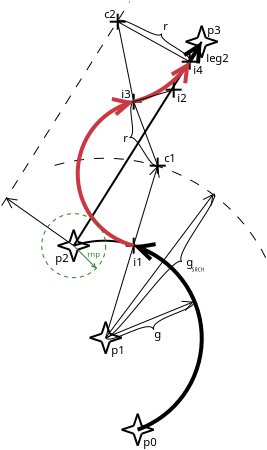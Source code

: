 <?xml version="1.0" encoding="UTF-8"?>
<dia:diagram xmlns:dia="http://www.lysator.liu.se/~alla/dia/">
  <dia:layer name="Background" visible="true" active="true">
    <dia:object type="Standard - Line" version="0" id="O0">
      <dia:attribute name="obj_pos">
        <dia:point val="15,17"/>
      </dia:attribute>
      <dia:attribute name="obj_bb">
        <dia:rectangle val="14.931,6.731;21.469,17.069"/>
      </dia:attribute>
      <dia:attribute name="conn_endpoints">
        <dia:point val="15,17"/>
        <dia:point val="21.4,6.8"/>
      </dia:attribute>
      <dia:attribute name="numcp">
        <dia:int val="1"/>
      </dia:attribute>
    </dia:object>
    <dia:object type="Standard - Text" version="1" id="O1">
      <dia:attribute name="obj_pos">
        <dia:point val="22.2,7.6"/>
      </dia:attribute>
      <dia:attribute name="obj_bb">
        <dia:rectangle val="21.586,7.269;22.814,7.931"/>
      </dia:attribute>
      <dia:attribute name="text">
        <dia:composite type="text">
          <dia:attribute name="string">
            <dia:string>#leg2#</dia:string>
          </dia:attribute>
          <dia:attribute name="font">
            <dia:font family="sans" style="0" name="Helvetica"/>
          </dia:attribute>
          <dia:attribute name="height">
            <dia:real val="0.708"/>
          </dia:attribute>
          <dia:attribute name="pos">
            <dia:point val="22.2,7.796"/>
          </dia:attribute>
          <dia:attribute name="color">
            <dia:color val="#000000"/>
          </dia:attribute>
          <dia:attribute name="alignment">
            <dia:enum val="1"/>
          </dia:attribute>
        </dia:composite>
      </dia:attribute>
      <dia:attribute name="valign">
        <dia:enum val="2"/>
      </dia:attribute>
    </dia:object>
    <dia:group>
      <dia:object type="Standard - Line" version="0" id="O2">
        <dia:attribute name="obj_pos">
          <dia:point val="18,16.6"/>
        </dia:attribute>
        <dia:attribute name="obj_bb">
          <dia:rectangle val="17.95,16.55;18.05,17.45"/>
        </dia:attribute>
        <dia:attribute name="conn_endpoints">
          <dia:point val="18,16.6"/>
          <dia:point val="18,17.4"/>
        </dia:attribute>
        <dia:attribute name="numcp">
          <dia:int val="1"/>
        </dia:attribute>
      </dia:object>
      <dia:object type="Standard - Line" version="0" id="O3">
        <dia:attribute name="obj_pos">
          <dia:point val="18.4,17"/>
        </dia:attribute>
        <dia:attribute name="obj_bb">
          <dia:rectangle val="17.55,16.95;18.45,17.05"/>
        </dia:attribute>
        <dia:attribute name="conn_endpoints">
          <dia:point val="18.4,17"/>
          <dia:point val="17.6,17"/>
        </dia:attribute>
        <dia:attribute name="numcp">
          <dia:int val="1"/>
        </dia:attribute>
      </dia:object>
    </dia:group>
    <dia:object type="Standard - Text" version="1" id="O4">
      <dia:attribute name="obj_pos">
        <dia:point val="19.8,12.6"/>
      </dia:attribute>
      <dia:attribute name="obj_bb">
        <dia:rectangle val="19.464,12.269;20.136,12.931"/>
      </dia:attribute>
      <dia:attribute name="text">
        <dia:composite type="text">
          <dia:attribute name="string">
            <dia:string>#c1#</dia:string>
          </dia:attribute>
          <dia:attribute name="font">
            <dia:font family="sans" style="0" name="Helvetica"/>
          </dia:attribute>
          <dia:attribute name="height">
            <dia:real val="0.708"/>
          </dia:attribute>
          <dia:attribute name="pos">
            <dia:point val="19.8,12.796"/>
          </dia:attribute>
          <dia:attribute name="color">
            <dia:color val="#000000"/>
          </dia:attribute>
          <dia:attribute name="alignment">
            <dia:enum val="1"/>
          </dia:attribute>
        </dia:composite>
      </dia:attribute>
      <dia:attribute name="valign">
        <dia:enum val="2"/>
      </dia:attribute>
    </dia:object>
    <dia:object type="Standard - Text" version="1" id="O5">
      <dia:attribute name="obj_pos">
        <dia:point val="14.4,17.6"/>
      </dia:attribute>
      <dia:attribute name="obj_bb">
        <dia:rectangle val="14.04,17.269;14.76,17.931"/>
      </dia:attribute>
      <dia:attribute name="text">
        <dia:composite type="text">
          <dia:attribute name="string">
            <dia:string>#p2#</dia:string>
          </dia:attribute>
          <dia:attribute name="font">
            <dia:font family="sans" style="0" name="Helvetica"/>
          </dia:attribute>
          <dia:attribute name="height">
            <dia:real val="0.708"/>
          </dia:attribute>
          <dia:attribute name="pos">
            <dia:point val="14.4,17.796"/>
          </dia:attribute>
          <dia:attribute name="color">
            <dia:color val="#000000"/>
          </dia:attribute>
          <dia:attribute name="alignment">
            <dia:enum val="1"/>
          </dia:attribute>
        </dia:composite>
      </dia:attribute>
      <dia:attribute name="valign">
        <dia:enum val="2"/>
      </dia:attribute>
    </dia:object>
    <dia:object type="Standard - Text" version="1" id="O6">
      <dia:attribute name="obj_pos">
        <dia:point val="22,6.2"/>
      </dia:attribute>
      <dia:attribute name="obj_bb">
        <dia:rectangle val="21.64,5.869;22.36,6.531"/>
      </dia:attribute>
      <dia:attribute name="text">
        <dia:composite type="text">
          <dia:attribute name="string">
            <dia:string>#p3#</dia:string>
          </dia:attribute>
          <dia:attribute name="font">
            <dia:font family="sans" style="0" name="Helvetica"/>
          </dia:attribute>
          <dia:attribute name="height">
            <dia:real val="0.708"/>
          </dia:attribute>
          <dia:attribute name="pos">
            <dia:point val="22,6.396"/>
          </dia:attribute>
          <dia:attribute name="color">
            <dia:color val="#000000"/>
          </dia:attribute>
          <dia:attribute name="alignment">
            <dia:enum val="1"/>
          </dia:attribute>
        </dia:composite>
      </dia:attribute>
      <dia:attribute name="valign">
        <dia:enum val="2"/>
      </dia:attribute>
    </dia:object>
    <dia:group>
      <dia:object type="Standard - Line" version="0" id="O7">
        <dia:attribute name="obj_pos">
          <dia:point val="15,16.2"/>
        </dia:attribute>
        <dia:attribute name="obj_bb">
          <dia:rectangle val="14.737,16.137;15.063,16.863"/>
        </dia:attribute>
        <dia:attribute name="conn_endpoints">
          <dia:point val="15,16.2"/>
          <dia:point val="14.8,16.8"/>
        </dia:attribute>
        <dia:attribute name="numcp">
          <dia:int val="1"/>
        </dia:attribute>
      </dia:object>
      <dia:object type="Standard - Line" version="0" id="O8">
        <dia:attribute name="obj_pos">
          <dia:point val="15.2,17.2"/>
        </dia:attribute>
        <dia:attribute name="obj_bb">
          <dia:rectangle val="14.937,17.137;15.263,17.863"/>
        </dia:attribute>
        <dia:attribute name="conn_endpoints">
          <dia:point val="15.2,17.2"/>
          <dia:point val="15,17.8"/>
        </dia:attribute>
        <dia:attribute name="numcp">
          <dia:int val="1"/>
        </dia:attribute>
      </dia:object>
      <dia:object type="Standard - Line" version="0" id="O9">
        <dia:attribute name="obj_pos">
          <dia:point val="15,16.2"/>
        </dia:attribute>
        <dia:attribute name="obj_bb">
          <dia:rectangle val="14.937,16.137;15.263,16.863"/>
        </dia:attribute>
        <dia:attribute name="conn_endpoints">
          <dia:point val="15,16.2"/>
          <dia:point val="15.2,16.8"/>
        </dia:attribute>
        <dia:attribute name="numcp">
          <dia:int val="1"/>
        </dia:attribute>
      </dia:object>
      <dia:object type="Standard - Line" version="0" id="O10">
        <dia:attribute name="obj_pos">
          <dia:point val="14.8,17.2"/>
        </dia:attribute>
        <dia:attribute name="obj_bb">
          <dia:rectangle val="14.737,17.137;15.063,17.863"/>
        </dia:attribute>
        <dia:attribute name="conn_endpoints">
          <dia:point val="14.8,17.2"/>
          <dia:point val="15,17.8"/>
        </dia:attribute>
        <dia:attribute name="numcp">
          <dia:int val="1"/>
        </dia:attribute>
      </dia:object>
      <dia:object type="Standard - Line" version="0" id="O11">
        <dia:attribute name="obj_pos">
          <dia:point val="15.2,16.8"/>
        </dia:attribute>
        <dia:attribute name="obj_bb">
          <dia:rectangle val="15.137,16.737;15.863,17.063"/>
        </dia:attribute>
        <dia:attribute name="conn_endpoints">
          <dia:point val="15.2,16.8"/>
          <dia:point val="15.8,17"/>
        </dia:attribute>
        <dia:attribute name="numcp">
          <dia:int val="1"/>
        </dia:attribute>
      </dia:object>
      <dia:object type="Standard - Line" version="0" id="O12">
        <dia:attribute name="obj_pos">
          <dia:point val="14.2,17"/>
        </dia:attribute>
        <dia:attribute name="obj_bb">
          <dia:rectangle val="14.137,16.937;14.863,17.263"/>
        </dia:attribute>
        <dia:attribute name="conn_endpoints">
          <dia:point val="14.2,17"/>
          <dia:point val="14.8,17.2"/>
        </dia:attribute>
        <dia:attribute name="numcp">
          <dia:int val="1"/>
        </dia:attribute>
      </dia:object>
      <dia:object type="Standard - Line" version="0" id="O13">
        <dia:attribute name="obj_pos">
          <dia:point val="15.2,17.2"/>
        </dia:attribute>
        <dia:attribute name="obj_bb">
          <dia:rectangle val="15.137,16.937;15.863,17.263"/>
        </dia:attribute>
        <dia:attribute name="conn_endpoints">
          <dia:point val="15.2,17.2"/>
          <dia:point val="15.8,17"/>
        </dia:attribute>
        <dia:attribute name="numcp">
          <dia:int val="1"/>
        </dia:attribute>
      </dia:object>
      <dia:object type="Standard - Line" version="0" id="O14">
        <dia:attribute name="obj_pos">
          <dia:point val="14.2,17"/>
        </dia:attribute>
        <dia:attribute name="obj_bb">
          <dia:rectangle val="14.137,16.737;14.863,17.063"/>
        </dia:attribute>
        <dia:attribute name="conn_endpoints">
          <dia:point val="14.2,17"/>
          <dia:point val="14.8,16.8"/>
        </dia:attribute>
        <dia:attribute name="numcp">
          <dia:int val="1"/>
        </dia:attribute>
      </dia:object>
    </dia:group>
    <dia:group>
      <dia:object type="Standard - Line" version="0" id="O15">
        <dia:attribute name="obj_pos">
          <dia:point val="21.4,6"/>
        </dia:attribute>
        <dia:attribute name="obj_bb">
          <dia:rectangle val="21.137,5.937;21.463,6.663"/>
        </dia:attribute>
        <dia:attribute name="conn_endpoints">
          <dia:point val="21.4,6"/>
          <dia:point val="21.2,6.6"/>
        </dia:attribute>
        <dia:attribute name="numcp">
          <dia:int val="1"/>
        </dia:attribute>
      </dia:object>
      <dia:object type="Standard - Line" version="0" id="O16">
        <dia:attribute name="obj_pos">
          <dia:point val="21.6,7"/>
        </dia:attribute>
        <dia:attribute name="obj_bb">
          <dia:rectangle val="21.337,6.937;21.663,7.663"/>
        </dia:attribute>
        <dia:attribute name="conn_endpoints">
          <dia:point val="21.6,7"/>
          <dia:point val="21.4,7.6"/>
        </dia:attribute>
        <dia:attribute name="numcp">
          <dia:int val="1"/>
        </dia:attribute>
      </dia:object>
      <dia:object type="Standard - Line" version="0" id="O17">
        <dia:attribute name="obj_pos">
          <dia:point val="21.4,6"/>
        </dia:attribute>
        <dia:attribute name="obj_bb">
          <dia:rectangle val="21.337,5.937;21.663,6.663"/>
        </dia:attribute>
        <dia:attribute name="conn_endpoints">
          <dia:point val="21.4,6"/>
          <dia:point val="21.6,6.6"/>
        </dia:attribute>
        <dia:attribute name="numcp">
          <dia:int val="1"/>
        </dia:attribute>
      </dia:object>
      <dia:object type="Standard - Line" version="0" id="O18">
        <dia:attribute name="obj_pos">
          <dia:point val="21.2,7"/>
        </dia:attribute>
        <dia:attribute name="obj_bb">
          <dia:rectangle val="21.137,6.937;21.463,7.663"/>
        </dia:attribute>
        <dia:attribute name="conn_endpoints">
          <dia:point val="21.2,7"/>
          <dia:point val="21.4,7.6"/>
        </dia:attribute>
        <dia:attribute name="numcp">
          <dia:int val="1"/>
        </dia:attribute>
      </dia:object>
      <dia:object type="Standard - Line" version="0" id="O19">
        <dia:attribute name="obj_pos">
          <dia:point val="21.6,6.6"/>
        </dia:attribute>
        <dia:attribute name="obj_bb">
          <dia:rectangle val="21.537,6.537;22.263,6.863"/>
        </dia:attribute>
        <dia:attribute name="conn_endpoints">
          <dia:point val="21.6,6.6"/>
          <dia:point val="22.2,6.8"/>
        </dia:attribute>
        <dia:attribute name="numcp">
          <dia:int val="1"/>
        </dia:attribute>
      </dia:object>
      <dia:object type="Standard - Line" version="0" id="O20">
        <dia:attribute name="obj_pos">
          <dia:point val="20.6,6.8"/>
        </dia:attribute>
        <dia:attribute name="obj_bb">
          <dia:rectangle val="20.537,6.737;21.263,7.063"/>
        </dia:attribute>
        <dia:attribute name="conn_endpoints">
          <dia:point val="20.6,6.8"/>
          <dia:point val="21.2,7"/>
        </dia:attribute>
        <dia:attribute name="numcp">
          <dia:int val="1"/>
        </dia:attribute>
      </dia:object>
      <dia:object type="Standard - Line" version="0" id="O21">
        <dia:attribute name="obj_pos">
          <dia:point val="21.6,7"/>
        </dia:attribute>
        <dia:attribute name="obj_bb">
          <dia:rectangle val="21.537,6.737;22.263,7.063"/>
        </dia:attribute>
        <dia:attribute name="conn_endpoints">
          <dia:point val="21.6,7"/>
          <dia:point val="22.2,6.8"/>
        </dia:attribute>
        <dia:attribute name="numcp">
          <dia:int val="1"/>
        </dia:attribute>
      </dia:object>
      <dia:object type="Standard - Line" version="0" id="O22">
        <dia:attribute name="obj_pos">
          <dia:point val="20.6,6.8"/>
        </dia:attribute>
        <dia:attribute name="obj_bb">
          <dia:rectangle val="20.537,6.537;21.263,6.863"/>
        </dia:attribute>
        <dia:attribute name="conn_endpoints">
          <dia:point val="20.6,6.8"/>
          <dia:point val="21.2,6.6"/>
        </dia:attribute>
        <dia:attribute name="numcp">
          <dia:int val="1"/>
        </dia:attribute>
      </dia:object>
    </dia:group>
    <dia:object type="Standard - Line" version="0" id="O23">
      <dia:attribute name="obj_pos">
        <dia:point val="21.4,6.8"/>
      </dia:attribute>
      <dia:attribute name="obj_bb">
        <dia:rectangle val="20.34,6.663;21.537,8.053"/>
      </dia:attribute>
      <dia:attribute name="conn_endpoints">
        <dia:point val="21.4,6.8"/>
        <dia:point val="20.8,7.8"/>
      </dia:attribute>
      <dia:attribute name="numcp">
        <dia:int val="1"/>
      </dia:attribute>
      <dia:attribute name="line_width">
        <dia:real val="0.2"/>
      </dia:attribute>
      <dia:attribute name="start_arrow">
        <dia:enum val="1"/>
      </dia:attribute>
      <dia:attribute name="start_arrow_length">
        <dia:real val="0.8"/>
      </dia:attribute>
      <dia:attribute name="start_arrow_width">
        <dia:real val="0.8"/>
      </dia:attribute>
      <dia:connections>
        <dia:connection handle="1" to="O39" connection="0"/>
      </dia:connections>
    </dia:object>
    <dia:object type="Standard - Line" version="0" id="O24">
      <dia:attribute name="obj_pos">
        <dia:point val="18,9.8"/>
      </dia:attribute>
      <dia:attribute name="obj_bb">
        <dia:rectangle val="17.968,9.768;19.232,13.032"/>
      </dia:attribute>
      <dia:attribute name="conn_endpoints">
        <dia:point val="18,9.8"/>
        <dia:point val="19.2,13"/>
      </dia:attribute>
      <dia:attribute name="numcp">
        <dia:int val="1"/>
      </dia:attribute>
      <dia:attribute name="line_width">
        <dia:real val="0.05"/>
      </dia:attribute>
      <dia:connections>
        <dia:connection handle="0" to="O37" connection="0"/>
        <dia:connection handle="1" to="O33" connection="0"/>
      </dia:connections>
    </dia:object>
    <dia:object type="Standard - Line" version="0" id="O25">
      <dia:attribute name="obj_pos">
        <dia:point val="18,9.8"/>
      </dia:attribute>
      <dia:attribute name="obj_bb">
        <dia:rectangle val="17.171,5.771;18.029,9.829"/>
      </dia:attribute>
      <dia:attribute name="conn_endpoints">
        <dia:point val="18,9.8"/>
        <dia:point val="17.2,5.8"/>
      </dia:attribute>
      <dia:attribute name="numcp">
        <dia:int val="1"/>
      </dia:attribute>
      <dia:attribute name="line_width">
        <dia:real val="0.05"/>
      </dia:attribute>
      <dia:connections>
        <dia:connection handle="0" to="O37" connection="0"/>
        <dia:connection handle="1" to="O27" connection="0"/>
      </dia:connections>
    </dia:object>
    <dia:object type="Standard - Line" version="0" id="O26">
      <dia:attribute name="obj_pos">
        <dia:point val="17.2,5.8"/>
      </dia:attribute>
      <dia:attribute name="obj_bb">
        <dia:rectangle val="17.166,5.766;20.834,7.834"/>
      </dia:attribute>
      <dia:attribute name="conn_endpoints">
        <dia:point val="17.2,5.8"/>
        <dia:point val="20.8,7.8"/>
      </dia:attribute>
      <dia:attribute name="numcp">
        <dia:int val="1"/>
      </dia:attribute>
      <dia:attribute name="line_width">
        <dia:real val="0.05"/>
      </dia:attribute>
      <dia:connections>
        <dia:connection handle="1" to="O40" connection="0"/>
      </dia:connections>
    </dia:object>
    <dia:group>
      <dia:object type="Standard - Line" version="0" id="O27">
        <dia:attribute name="obj_pos">
          <dia:point val="17.2,5.4"/>
        </dia:attribute>
        <dia:attribute name="obj_bb">
          <dia:rectangle val="17.15,5.35;17.25,6.25"/>
        </dia:attribute>
        <dia:attribute name="conn_endpoints">
          <dia:point val="17.2,5.4"/>
          <dia:point val="17.2,6.2"/>
        </dia:attribute>
        <dia:attribute name="numcp">
          <dia:int val="1"/>
        </dia:attribute>
      </dia:object>
      <dia:object type="Standard - Line" version="0" id="O28">
        <dia:attribute name="obj_pos">
          <dia:point val="17.6,5.8"/>
        </dia:attribute>
        <dia:attribute name="obj_bb">
          <dia:rectangle val="16.75,5.75;17.65,5.85"/>
        </dia:attribute>
        <dia:attribute name="conn_endpoints">
          <dia:point val="17.6,5.8"/>
          <dia:point val="16.8,5.8"/>
        </dia:attribute>
        <dia:attribute name="numcp">
          <dia:int val="1"/>
        </dia:attribute>
      </dia:object>
    </dia:group>
    <dia:object type="Standard - Text" version="1" id="O29">
      <dia:attribute name="obj_pos">
        <dia:point val="20.4,9.6"/>
      </dia:attribute>
      <dia:attribute name="obj_bb">
        <dia:rectangle val="20.141,9.269;20.659,9.931"/>
      </dia:attribute>
      <dia:attribute name="text">
        <dia:composite type="text">
          <dia:attribute name="string">
            <dia:string>#i2#</dia:string>
          </dia:attribute>
          <dia:attribute name="font">
            <dia:font family="sans" style="0" name="Helvetica"/>
          </dia:attribute>
          <dia:attribute name="height">
            <dia:real val="0.708"/>
          </dia:attribute>
          <dia:attribute name="pos">
            <dia:point val="20.4,9.796"/>
          </dia:attribute>
          <dia:attribute name="color">
            <dia:color val="#000000"/>
          </dia:attribute>
          <dia:attribute name="alignment">
            <dia:enum val="1"/>
          </dia:attribute>
        </dia:composite>
      </dia:attribute>
      <dia:attribute name="valign">
        <dia:enum val="2"/>
      </dia:attribute>
    </dia:object>
    <dia:object type="Standard - BezierLine" version="0" id="O30">
      <dia:attribute name="obj_pos">
        <dia:point val="18,9.8"/>
      </dia:attribute>
      <dia:attribute name="obj_bb">
        <dia:rectangle val="17.793,9.793;18.007,11.607"/>
      </dia:attribute>
      <dia:attribute name="bez_points">
        <dia:point val="18,9.8"/>
        <dia:point val="17.6,10"/>
        <dia:point val="18.2,11.4"/>
        <dia:point val="17.8,11.6"/>
      </dia:attribute>
      <dia:attribute name="corner_types">
        <dia:enum val="0"/>
        <dia:enum val="0"/>
      </dia:attribute>
      <dia:attribute name="line_width">
        <dia:real val="0.01"/>
      </dia:attribute>
      <dia:connections>
        <dia:connection handle="0" to="O38" connection="0"/>
      </dia:connections>
    </dia:object>
    <dia:object type="Standard - Text" version="1" id="O31">
      <dia:attribute name="obj_pos">
        <dia:point val="17.6,11.6"/>
      </dia:attribute>
      <dia:attribute name="obj_bb">
        <dia:rectangle val="17.484,11.269;17.716,11.931"/>
      </dia:attribute>
      <dia:attribute name="text">
        <dia:composite type="text">
          <dia:attribute name="string">
            <dia:string>#r#</dia:string>
          </dia:attribute>
          <dia:attribute name="font">
            <dia:font family="sans" style="0" name="Helvetica"/>
          </dia:attribute>
          <dia:attribute name="height">
            <dia:real val="0.708"/>
          </dia:attribute>
          <dia:attribute name="pos">
            <dia:point val="17.6,11.796"/>
          </dia:attribute>
          <dia:attribute name="color">
            <dia:color val="#000000"/>
          </dia:attribute>
          <dia:attribute name="alignment">
            <dia:enum val="1"/>
          </dia:attribute>
        </dia:composite>
      </dia:attribute>
      <dia:attribute name="valign">
        <dia:enum val="2"/>
      </dia:attribute>
    </dia:object>
    <dia:object type="Standard - BezierLine" version="0" id="O32">
      <dia:attribute name="obj_pos">
        <dia:point val="20.8,7.8"/>
      </dia:attribute>
      <dia:attribute name="obj_bb">
        <dia:rectangle val="19.38,6.393;20.82,7.807"/>
      </dia:attribute>
      <dia:attribute name="bez_points">
        <dia:point val="20.8,7.8"/>
        <dia:point val="21,7.4"/>
        <dia:point val="19.2,6.8"/>
        <dia:point val="19.4,6.4"/>
      </dia:attribute>
      <dia:attribute name="corner_types">
        <dia:enum val="0"/>
        <dia:enum val="0"/>
      </dia:attribute>
      <dia:attribute name="line_width">
        <dia:real val="0.01"/>
      </dia:attribute>
      <dia:connections>
        <dia:connection handle="0" to="O39" connection="0"/>
      </dia:connections>
    </dia:object>
    <dia:group>
      <dia:object type="Standard - Line" version="0" id="O33">
        <dia:attribute name="obj_pos">
          <dia:point val="19.2,12.6"/>
        </dia:attribute>
        <dia:attribute name="obj_bb">
          <dia:rectangle val="19.15,12.55;19.25,13.45"/>
        </dia:attribute>
        <dia:attribute name="conn_endpoints">
          <dia:point val="19.2,12.6"/>
          <dia:point val="19.2,13.4"/>
        </dia:attribute>
        <dia:attribute name="numcp">
          <dia:int val="1"/>
        </dia:attribute>
      </dia:object>
      <dia:object type="Standard - Line" version="0" id="O34">
        <dia:attribute name="obj_pos">
          <dia:point val="19.6,13"/>
        </dia:attribute>
        <dia:attribute name="obj_bb">
          <dia:rectangle val="18.75,12.95;19.65,13.05"/>
        </dia:attribute>
        <dia:attribute name="conn_endpoints">
          <dia:point val="19.6,13"/>
          <dia:point val="18.8,13"/>
        </dia:attribute>
        <dia:attribute name="numcp">
          <dia:int val="1"/>
        </dia:attribute>
      </dia:object>
    </dia:group>
    <dia:object type="Standard - BezierLine" version="0" id="O35">
      <dia:attribute name="obj_pos">
        <dia:point val="19.2,13"/>
      </dia:attribute>
      <dia:attribute name="obj_bb">
        <dia:rectangle val="17.793,11.579;19.207,13.021"/>
      </dia:attribute>
      <dia:attribute name="bez_points">
        <dia:point val="19.2,13"/>
        <dia:point val="18.8,13.2"/>
        <dia:point val="18.2,11.4"/>
        <dia:point val="17.8,11.6"/>
      </dia:attribute>
      <dia:attribute name="corner_types">
        <dia:enum val="0"/>
        <dia:enum val="0"/>
      </dia:attribute>
      <dia:attribute name="line_width">
        <dia:real val="0.01"/>
      </dia:attribute>
      <dia:connections>
        <dia:connection handle="0" to="O33" connection="0"/>
      </dia:connections>
    </dia:object>
    <dia:object type="Standard - Text" version="1" id="O36">
      <dia:attribute name="obj_pos">
        <dia:point val="18.2,17.8"/>
      </dia:attribute>
      <dia:attribute name="obj_bb">
        <dia:rectangle val="17.941,17.469;18.459,18.131"/>
      </dia:attribute>
      <dia:attribute name="text">
        <dia:composite type="text">
          <dia:attribute name="string">
            <dia:string>#i1#</dia:string>
          </dia:attribute>
          <dia:attribute name="font">
            <dia:font family="sans" style="0" name="Helvetica"/>
          </dia:attribute>
          <dia:attribute name="height">
            <dia:real val="0.708"/>
          </dia:attribute>
          <dia:attribute name="pos">
            <dia:point val="18.2,17.996"/>
          </dia:attribute>
          <dia:attribute name="color">
            <dia:color val="#000000"/>
          </dia:attribute>
          <dia:attribute name="alignment">
            <dia:enum val="1"/>
          </dia:attribute>
        </dia:composite>
      </dia:attribute>
      <dia:attribute name="valign">
        <dia:enum val="2"/>
      </dia:attribute>
    </dia:object>
    <dia:group>
      <dia:object type="Standard - Line" version="0" id="O37">
        <dia:attribute name="obj_pos">
          <dia:point val="18,9.4"/>
        </dia:attribute>
        <dia:attribute name="obj_bb">
          <dia:rectangle val="17.95,9.35;18.05,10.25"/>
        </dia:attribute>
        <dia:attribute name="conn_endpoints">
          <dia:point val="18,9.4"/>
          <dia:point val="18,10.2"/>
        </dia:attribute>
        <dia:attribute name="numcp">
          <dia:int val="1"/>
        </dia:attribute>
      </dia:object>
      <dia:object type="Standard - Line" version="0" id="O38">
        <dia:attribute name="obj_pos">
          <dia:point val="18.4,9.8"/>
        </dia:attribute>
        <dia:attribute name="obj_bb">
          <dia:rectangle val="17.55,9.75;18.45,9.85"/>
        </dia:attribute>
        <dia:attribute name="conn_endpoints">
          <dia:point val="18.4,9.8"/>
          <dia:point val="17.6,9.8"/>
        </dia:attribute>
        <dia:attribute name="numcp">
          <dia:int val="1"/>
        </dia:attribute>
      </dia:object>
    </dia:group>
    <dia:group>
      <dia:object type="Standard - Line" version="0" id="O39">
        <dia:attribute name="obj_pos">
          <dia:point val="20.8,7.4"/>
        </dia:attribute>
        <dia:attribute name="obj_bb">
          <dia:rectangle val="20.75,7.35;20.85,8.25"/>
        </dia:attribute>
        <dia:attribute name="conn_endpoints">
          <dia:point val="20.8,7.4"/>
          <dia:point val="20.8,8.2"/>
        </dia:attribute>
        <dia:attribute name="numcp">
          <dia:int val="1"/>
        </dia:attribute>
      </dia:object>
      <dia:object type="Standard - Line" version="0" id="O40">
        <dia:attribute name="obj_pos">
          <dia:point val="21.2,7.8"/>
        </dia:attribute>
        <dia:attribute name="obj_bb">
          <dia:rectangle val="20.35,7.75;21.25,7.85"/>
        </dia:attribute>
        <dia:attribute name="conn_endpoints">
          <dia:point val="21.2,7.8"/>
          <dia:point val="20.4,7.8"/>
        </dia:attribute>
        <dia:attribute name="numcp">
          <dia:int val="1"/>
        </dia:attribute>
      </dia:object>
    </dia:group>
    <dia:object type="Standard - Text" version="1" id="O41">
      <dia:attribute name="obj_pos">
        <dia:point val="21.2,8.2"/>
      </dia:attribute>
      <dia:attribute name="obj_bb">
        <dia:rectangle val="20.941,7.869;21.459,8.531"/>
      </dia:attribute>
      <dia:attribute name="text">
        <dia:composite type="text">
          <dia:attribute name="string">
            <dia:string>#i4#</dia:string>
          </dia:attribute>
          <dia:attribute name="font">
            <dia:font family="sans" style="0" name="Helvetica"/>
          </dia:attribute>
          <dia:attribute name="height">
            <dia:real val="0.708"/>
          </dia:attribute>
          <dia:attribute name="pos">
            <dia:point val="21.2,8.396"/>
          </dia:attribute>
          <dia:attribute name="color">
            <dia:color val="#000000"/>
          </dia:attribute>
          <dia:attribute name="alignment">
            <dia:enum val="1"/>
          </dia:attribute>
        </dia:composite>
      </dia:attribute>
      <dia:attribute name="valign">
        <dia:enum val="2"/>
      </dia:attribute>
    </dia:object>
    <dia:object type="Standard - Text" version="1" id="O42">
      <dia:attribute name="obj_pos">
        <dia:point val="17.6,9.4"/>
      </dia:attribute>
      <dia:attribute name="obj_bb">
        <dia:rectangle val="17.341,9.069;17.859,9.731"/>
      </dia:attribute>
      <dia:attribute name="text">
        <dia:composite type="text">
          <dia:attribute name="string">
            <dia:string>#i3#</dia:string>
          </dia:attribute>
          <dia:attribute name="font">
            <dia:font family="sans" style="0" name="Helvetica"/>
          </dia:attribute>
          <dia:attribute name="height">
            <dia:real val="0.708"/>
          </dia:attribute>
          <dia:attribute name="pos">
            <dia:point val="17.6,9.596"/>
          </dia:attribute>
          <dia:attribute name="color">
            <dia:color val="#000000"/>
          </dia:attribute>
          <dia:attribute name="alignment">
            <dia:enum val="1"/>
          </dia:attribute>
        </dia:composite>
      </dia:attribute>
      <dia:attribute name="valign">
        <dia:enum val="2"/>
      </dia:attribute>
    </dia:object>
    <dia:group>
      <dia:object type="Standard - Line" version="0" id="O43">
        <dia:attribute name="obj_pos">
          <dia:point val="20,8.8"/>
        </dia:attribute>
        <dia:attribute name="obj_bb">
          <dia:rectangle val="19.95,8.75;20.05,9.65"/>
        </dia:attribute>
        <dia:attribute name="conn_endpoints">
          <dia:point val="20,8.8"/>
          <dia:point val="20,9.6"/>
        </dia:attribute>
        <dia:attribute name="numcp">
          <dia:int val="1"/>
        </dia:attribute>
      </dia:object>
      <dia:object type="Standard - Line" version="0" id="O44">
        <dia:attribute name="obj_pos">
          <dia:point val="20.4,9.2"/>
        </dia:attribute>
        <dia:attribute name="obj_bb">
          <dia:rectangle val="19.55,9.15;20.45,9.25"/>
        </dia:attribute>
        <dia:attribute name="conn_endpoints">
          <dia:point val="20.4,9.2"/>
          <dia:point val="19.6,9.2"/>
        </dia:attribute>
        <dia:attribute name="numcp">
          <dia:int val="1"/>
        </dia:attribute>
      </dia:object>
    </dia:group>
    <dia:object type="Standard - Arc" version="0" id="O45">
      <dia:attribute name="obj_pos">
        <dia:point val="18,9.8"/>
      </dia:attribute>
      <dia:attribute name="obj_bb">
        <dia:rectangle val="17.86,7.66;20.939,9.94"/>
      </dia:attribute>
      <dia:attribute name="conn_endpoints">
        <dia:point val="18,9.8"/>
        <dia:point val="20.8,7.8"/>
      </dia:attribute>
      <dia:attribute name="arc_color">
        <dia:color val="#cb3841"/>
      </dia:attribute>
      <dia:attribute name="curve_distance">
        <dia:real val="0.325"/>
      </dia:attribute>
      <dia:attribute name="line_width">
        <dia:real val="0.2"/>
      </dia:attribute>
      <dia:attribute name="end_arrow">
        <dia:enum val="1"/>
      </dia:attribute>
      <dia:attribute name="end_arrow_length">
        <dia:real val="0.8"/>
      </dia:attribute>
      <dia:attribute name="end_arrow_width">
        <dia:real val="0.8"/>
      </dia:attribute>
    </dia:object>
    <dia:object type="Standard - BezierLine" version="0" id="O46">
      <dia:attribute name="obj_pos">
        <dia:point val="17.2,5.8"/>
      </dia:attribute>
      <dia:attribute name="obj_bb">
        <dia:rectangle val="17.193,5.722;19.407,6.478"/>
      </dia:attribute>
      <dia:attribute name="bez_points">
        <dia:point val="17.2,5.8"/>
        <dia:point val="17.4,5.4"/>
        <dia:point val="19.2,6.8"/>
        <dia:point val="19.4,6.4"/>
      </dia:attribute>
      <dia:attribute name="corner_types">
        <dia:enum val="0"/>
        <dia:enum val="0"/>
      </dia:attribute>
      <dia:attribute name="line_width">
        <dia:real val="0.01"/>
      </dia:attribute>
    </dia:object>
    <dia:object type="Standard - Text" version="1" id="O47">
      <dia:attribute name="obj_pos">
        <dia:point val="16.8,5.4"/>
      </dia:attribute>
      <dia:attribute name="obj_bb">
        <dia:rectangle val="16.464,5.069;17.136,5.731"/>
      </dia:attribute>
      <dia:attribute name="text">
        <dia:composite type="text">
          <dia:attribute name="string">
            <dia:string>#c2#</dia:string>
          </dia:attribute>
          <dia:attribute name="font">
            <dia:font family="sans" style="0" name="Helvetica"/>
          </dia:attribute>
          <dia:attribute name="height">
            <dia:real val="0.708"/>
          </dia:attribute>
          <dia:attribute name="pos">
            <dia:point val="16.8,5.596"/>
          </dia:attribute>
          <dia:attribute name="color">
            <dia:color val="#000000"/>
          </dia:attribute>
          <dia:attribute name="alignment">
            <dia:enum val="1"/>
          </dia:attribute>
        </dia:composite>
      </dia:attribute>
      <dia:attribute name="valign">
        <dia:enum val="2"/>
      </dia:attribute>
    </dia:object>
    <dia:object type="Standard - Text" version="1" id="O48">
      <dia:attribute name="obj_pos">
        <dia:point val="19.6,6"/>
      </dia:attribute>
      <dia:attribute name="obj_bb">
        <dia:rectangle val="19.484,5.669;19.716,6.331"/>
      </dia:attribute>
      <dia:attribute name="text">
        <dia:composite type="text">
          <dia:attribute name="string">
            <dia:string>#r#</dia:string>
          </dia:attribute>
          <dia:attribute name="font">
            <dia:font family="sans" style="0" name="Helvetica"/>
          </dia:attribute>
          <dia:attribute name="height">
            <dia:real val="0.708"/>
          </dia:attribute>
          <dia:attribute name="pos">
            <dia:point val="19.6,6.196"/>
          </dia:attribute>
          <dia:attribute name="color">
            <dia:color val="#000000"/>
          </dia:attribute>
          <dia:attribute name="alignment">
            <dia:enum val="1"/>
          </dia:attribute>
        </dia:composite>
      </dia:attribute>
      <dia:attribute name="valign">
        <dia:enum val="2"/>
      </dia:attribute>
    </dia:object>
    <dia:object type="Standard - Line" version="0" id="O49">
      <dia:attribute name="obj_pos">
        <dia:point val="16.6,21.6"/>
      </dia:attribute>
      <dia:attribute name="obj_bb">
        <dia:rectangle val="16.569,12.947;19.326,21.631"/>
      </dia:attribute>
      <dia:attribute name="conn_endpoints">
        <dia:point val="16.6,21.6"/>
        <dia:point val="19.2,13"/>
      </dia:attribute>
      <dia:attribute name="numcp">
        <dia:int val="1"/>
      </dia:attribute>
      <dia:attribute name="line_width">
        <dia:real val="0.05"/>
      </dia:attribute>
      <dia:attribute name="end_arrow">
        <dia:enum val="1"/>
      </dia:attribute>
      <dia:attribute name="end_arrow_length">
        <dia:real val="0.5"/>
      </dia:attribute>
      <dia:attribute name="end_arrow_width">
        <dia:real val="0.5"/>
      </dia:attribute>
    </dia:object>
    <dia:group>
      <dia:object type="Standard - Text" version="1" id="O50">
        <dia:attribute name="obj_pos">
          <dia:point val="17.2,22.2"/>
        </dia:attribute>
        <dia:attribute name="obj_bb">
          <dia:rectangle val="16.84,21.869;17.56,22.531"/>
        </dia:attribute>
        <dia:attribute name="text">
          <dia:composite type="text">
            <dia:attribute name="string">
              <dia:string>#p1#</dia:string>
            </dia:attribute>
            <dia:attribute name="font">
              <dia:font family="sans" style="0" name="Helvetica"/>
            </dia:attribute>
            <dia:attribute name="height">
              <dia:real val="0.708"/>
            </dia:attribute>
            <dia:attribute name="pos">
              <dia:point val="17.2,22.396"/>
            </dia:attribute>
            <dia:attribute name="color">
              <dia:color val="#000000"/>
            </dia:attribute>
            <dia:attribute name="alignment">
              <dia:enum val="1"/>
            </dia:attribute>
          </dia:composite>
        </dia:attribute>
        <dia:attribute name="valign">
          <dia:enum val="2"/>
        </dia:attribute>
      </dia:object>
      <dia:group>
        <dia:object type="Standard - Line" version="0" id="O51">
          <dia:attribute name="obj_pos">
            <dia:point val="16.6,20.8"/>
          </dia:attribute>
          <dia:attribute name="obj_bb">
            <dia:rectangle val="16.337,20.737;16.663,21.463"/>
          </dia:attribute>
          <dia:attribute name="conn_endpoints">
            <dia:point val="16.6,20.8"/>
            <dia:point val="16.4,21.4"/>
          </dia:attribute>
          <dia:attribute name="numcp">
            <dia:int val="1"/>
          </dia:attribute>
        </dia:object>
        <dia:object type="Standard - Line" version="0" id="O52">
          <dia:attribute name="obj_pos">
            <dia:point val="16.8,21.8"/>
          </dia:attribute>
          <dia:attribute name="obj_bb">
            <dia:rectangle val="16.537,21.737;16.863,22.463"/>
          </dia:attribute>
          <dia:attribute name="conn_endpoints">
            <dia:point val="16.8,21.8"/>
            <dia:point val="16.6,22.4"/>
          </dia:attribute>
          <dia:attribute name="numcp">
            <dia:int val="1"/>
          </dia:attribute>
        </dia:object>
        <dia:object type="Standard - Line" version="0" id="O53">
          <dia:attribute name="obj_pos">
            <dia:point val="16.6,20.8"/>
          </dia:attribute>
          <dia:attribute name="obj_bb">
            <dia:rectangle val="16.537,20.737;16.863,21.463"/>
          </dia:attribute>
          <dia:attribute name="conn_endpoints">
            <dia:point val="16.6,20.8"/>
            <dia:point val="16.8,21.4"/>
          </dia:attribute>
          <dia:attribute name="numcp">
            <dia:int val="1"/>
          </dia:attribute>
        </dia:object>
        <dia:object type="Standard - Line" version="0" id="O54">
          <dia:attribute name="obj_pos">
            <dia:point val="16.4,21.8"/>
          </dia:attribute>
          <dia:attribute name="obj_bb">
            <dia:rectangle val="16.337,21.737;16.663,22.463"/>
          </dia:attribute>
          <dia:attribute name="conn_endpoints">
            <dia:point val="16.4,21.8"/>
            <dia:point val="16.6,22.4"/>
          </dia:attribute>
          <dia:attribute name="numcp">
            <dia:int val="1"/>
          </dia:attribute>
        </dia:object>
        <dia:object type="Standard - Line" version="0" id="O55">
          <dia:attribute name="obj_pos">
            <dia:point val="16.8,21.4"/>
          </dia:attribute>
          <dia:attribute name="obj_bb">
            <dia:rectangle val="16.737,21.337;17.463,21.663"/>
          </dia:attribute>
          <dia:attribute name="conn_endpoints">
            <dia:point val="16.8,21.4"/>
            <dia:point val="17.4,21.6"/>
          </dia:attribute>
          <dia:attribute name="numcp">
            <dia:int val="1"/>
          </dia:attribute>
        </dia:object>
        <dia:object type="Standard - Line" version="0" id="O56">
          <dia:attribute name="obj_pos">
            <dia:point val="15.8,21.6"/>
          </dia:attribute>
          <dia:attribute name="obj_bb">
            <dia:rectangle val="15.737,21.537;16.463,21.863"/>
          </dia:attribute>
          <dia:attribute name="conn_endpoints">
            <dia:point val="15.8,21.6"/>
            <dia:point val="16.4,21.8"/>
          </dia:attribute>
          <dia:attribute name="numcp">
            <dia:int val="1"/>
          </dia:attribute>
        </dia:object>
        <dia:object type="Standard - Line" version="0" id="O57">
          <dia:attribute name="obj_pos">
            <dia:point val="16.8,21.8"/>
          </dia:attribute>
          <dia:attribute name="obj_bb">
            <dia:rectangle val="16.737,21.537;17.463,21.863"/>
          </dia:attribute>
          <dia:attribute name="conn_endpoints">
            <dia:point val="16.8,21.8"/>
            <dia:point val="17.4,21.6"/>
          </dia:attribute>
          <dia:attribute name="numcp">
            <dia:int val="1"/>
          </dia:attribute>
        </dia:object>
        <dia:object type="Standard - Line" version="0" id="O58">
          <dia:attribute name="obj_pos">
            <dia:point val="15.8,21.6"/>
          </dia:attribute>
          <dia:attribute name="obj_bb">
            <dia:rectangle val="15.737,21.337;16.463,21.663"/>
          </dia:attribute>
          <dia:attribute name="conn_endpoints">
            <dia:point val="15.8,21.6"/>
            <dia:point val="16.4,21.4"/>
          </dia:attribute>
          <dia:attribute name="numcp">
            <dia:int val="1"/>
          </dia:attribute>
        </dia:object>
      </dia:group>
    </dia:group>
    <dia:group>
      <dia:object type="Standard - Text" version="1" id="O59">
        <dia:attribute name="obj_pos">
          <dia:point val="18.8,26.8"/>
        </dia:attribute>
        <dia:attribute name="obj_bb">
          <dia:rectangle val="18.44,26.469;19.16,27.131"/>
        </dia:attribute>
        <dia:attribute name="text">
          <dia:composite type="text">
            <dia:attribute name="string">
              <dia:string>#p0#</dia:string>
            </dia:attribute>
            <dia:attribute name="font">
              <dia:font family="sans" style="0" name="Helvetica"/>
            </dia:attribute>
            <dia:attribute name="height">
              <dia:real val="0.708"/>
            </dia:attribute>
            <dia:attribute name="pos">
              <dia:point val="18.8,26.996"/>
            </dia:attribute>
            <dia:attribute name="color">
              <dia:color val="#000000"/>
            </dia:attribute>
            <dia:attribute name="alignment">
              <dia:enum val="1"/>
            </dia:attribute>
          </dia:composite>
        </dia:attribute>
        <dia:attribute name="valign">
          <dia:enum val="2"/>
        </dia:attribute>
      </dia:object>
      <dia:group>
        <dia:object type="Standard - Line" version="0" id="O60">
          <dia:attribute name="obj_pos">
            <dia:point val="18.2,25.4"/>
          </dia:attribute>
          <dia:attribute name="obj_bb">
            <dia:rectangle val="17.937,25.337;18.263,26.063"/>
          </dia:attribute>
          <dia:attribute name="conn_endpoints">
            <dia:point val="18.2,25.4"/>
            <dia:point val="18,26"/>
          </dia:attribute>
          <dia:attribute name="numcp">
            <dia:int val="1"/>
          </dia:attribute>
        </dia:object>
        <dia:object type="Standard - Line" version="0" id="O61">
          <dia:attribute name="obj_pos">
            <dia:point val="18.4,26.4"/>
          </dia:attribute>
          <dia:attribute name="obj_bb">
            <dia:rectangle val="18.137,26.337;18.463,27.063"/>
          </dia:attribute>
          <dia:attribute name="conn_endpoints">
            <dia:point val="18.4,26.4"/>
            <dia:point val="18.2,27"/>
          </dia:attribute>
          <dia:attribute name="numcp">
            <dia:int val="1"/>
          </dia:attribute>
        </dia:object>
        <dia:object type="Standard - Line" version="0" id="O62">
          <dia:attribute name="obj_pos">
            <dia:point val="18.2,25.4"/>
          </dia:attribute>
          <dia:attribute name="obj_bb">
            <dia:rectangle val="18.137,25.337;18.463,26.063"/>
          </dia:attribute>
          <dia:attribute name="conn_endpoints">
            <dia:point val="18.2,25.4"/>
            <dia:point val="18.4,26"/>
          </dia:attribute>
          <dia:attribute name="numcp">
            <dia:int val="1"/>
          </dia:attribute>
        </dia:object>
        <dia:object type="Standard - Line" version="0" id="O63">
          <dia:attribute name="obj_pos">
            <dia:point val="18,26.4"/>
          </dia:attribute>
          <dia:attribute name="obj_bb">
            <dia:rectangle val="17.937,26.337;18.263,27.063"/>
          </dia:attribute>
          <dia:attribute name="conn_endpoints">
            <dia:point val="18,26.4"/>
            <dia:point val="18.2,27"/>
          </dia:attribute>
          <dia:attribute name="numcp">
            <dia:int val="1"/>
          </dia:attribute>
        </dia:object>
        <dia:object type="Standard - Line" version="0" id="O64">
          <dia:attribute name="obj_pos">
            <dia:point val="18.4,26"/>
          </dia:attribute>
          <dia:attribute name="obj_bb">
            <dia:rectangle val="18.337,25.937;19.063,26.263"/>
          </dia:attribute>
          <dia:attribute name="conn_endpoints">
            <dia:point val="18.4,26"/>
            <dia:point val="19,26.2"/>
          </dia:attribute>
          <dia:attribute name="numcp">
            <dia:int val="1"/>
          </dia:attribute>
        </dia:object>
        <dia:object type="Standard - Line" version="0" id="O65">
          <dia:attribute name="obj_pos">
            <dia:point val="17.4,26.2"/>
          </dia:attribute>
          <dia:attribute name="obj_bb">
            <dia:rectangle val="17.337,26.137;18.063,26.463"/>
          </dia:attribute>
          <dia:attribute name="conn_endpoints">
            <dia:point val="17.4,26.2"/>
            <dia:point val="18,26.4"/>
          </dia:attribute>
          <dia:attribute name="numcp">
            <dia:int val="1"/>
          </dia:attribute>
        </dia:object>
        <dia:object type="Standard - Line" version="0" id="O66">
          <dia:attribute name="obj_pos">
            <dia:point val="18.4,26.4"/>
          </dia:attribute>
          <dia:attribute name="obj_bb">
            <dia:rectangle val="18.337,26.137;19.063,26.463"/>
          </dia:attribute>
          <dia:attribute name="conn_endpoints">
            <dia:point val="18.4,26.4"/>
            <dia:point val="19,26.2"/>
          </dia:attribute>
          <dia:attribute name="numcp">
            <dia:int val="1"/>
          </dia:attribute>
        </dia:object>
        <dia:object type="Standard - Line" version="0" id="O67">
          <dia:attribute name="obj_pos">
            <dia:point val="17.4,26.2"/>
          </dia:attribute>
          <dia:attribute name="obj_bb">
            <dia:rectangle val="17.337,25.937;18.063,26.263"/>
          </dia:attribute>
          <dia:attribute name="conn_endpoints">
            <dia:point val="17.4,26.2"/>
            <dia:point val="18,26"/>
          </dia:attribute>
          <dia:attribute name="numcp">
            <dia:int val="1"/>
          </dia:attribute>
        </dia:object>
      </dia:group>
    </dia:group>
    <dia:object type="Standard - Arc" version="0" id="O68">
      <dia:attribute name="obj_pos">
        <dia:point val="18.2,26.2"/>
      </dia:attribute>
      <dia:attribute name="obj_bb">
        <dia:rectangle val="14.936,16.702;21.454,26.264"/>
      </dia:attribute>
      <dia:attribute name="conn_endpoints">
        <dia:point val="18.2,26.2"/>
        <dia:point val="15,17"/>
      </dia:attribute>
      <dia:attribute name="curve_distance">
        <dia:real val="4.8"/>
      </dia:attribute>
    </dia:object>
    <dia:object type="Standard - Arc" version="0" id="O69">
      <dia:attribute name="obj_pos">
        <dia:point val="18.2,26.2"/>
      </dia:attribute>
      <dia:attribute name="obj_bb">
        <dia:rectangle val="17.898,16.799;21.504,26.302"/>
      </dia:attribute>
      <dia:attribute name="conn_endpoints">
        <dia:point val="18.2,26.2"/>
        <dia:point val="18,17"/>
      </dia:attribute>
      <dia:attribute name="curve_distance">
        <dia:real val="3.304"/>
      </dia:attribute>
      <dia:attribute name="line_width">
        <dia:real val="0.2"/>
      </dia:attribute>
      <dia:attribute name="end_arrow">
        <dia:enum val="1"/>
      </dia:attribute>
      <dia:attribute name="end_arrow_length">
        <dia:real val="0.8"/>
      </dia:attribute>
      <dia:attribute name="end_arrow_width">
        <dia:real val="0.8"/>
      </dia:attribute>
    </dia:object>
    <dia:object type="Standard - Line" version="0" id="O70">
      <dia:attribute name="obj_pos">
        <dia:point val="16.6,21.6"/>
      </dia:attribute>
      <dia:attribute name="obj_bb">
        <dia:rectangle val="16.567,19.725;21.052,21.633"/>
      </dia:attribute>
      <dia:attribute name="conn_endpoints">
        <dia:point val="16.6,21.6"/>
        <dia:point val="21,19.8"/>
      </dia:attribute>
      <dia:attribute name="numcp">
        <dia:int val="1"/>
      </dia:attribute>
      <dia:attribute name="line_width">
        <dia:real val="0.05"/>
      </dia:attribute>
      <dia:attribute name="end_arrow">
        <dia:enum val="1"/>
      </dia:attribute>
      <dia:attribute name="end_arrow_length">
        <dia:real val="0.5"/>
      </dia:attribute>
      <dia:attribute name="end_arrow_width">
        <dia:real val="0.5"/>
      </dia:attribute>
    </dia:object>
    <dia:object type="Standard - BezierLine" version="0" id="O71">
      <dia:attribute name="obj_pos">
        <dia:point val="16.6,21.6"/>
      </dia:attribute>
      <dia:attribute name="obj_bb">
        <dia:rectangle val="16.593,21.043;19.006,21.678"/>
      </dia:attribute>
      <dia:attribute name="bez_points">
        <dia:point val="16.6,21.6"/>
        <dia:point val="16.8,22"/>
        <dia:point val="18.8,20.6"/>
        <dia:point val="19,21.2"/>
      </dia:attribute>
      <dia:attribute name="corner_types">
        <dia:enum val="0"/>
        <dia:enum val="0"/>
      </dia:attribute>
      <dia:attribute name="line_width">
        <dia:real val="0.01"/>
      </dia:attribute>
    </dia:object>
    <dia:object type="Standard - BezierLine" version="0" id="O72">
      <dia:attribute name="obj_pos">
        <dia:point val="21,19.8"/>
      </dia:attribute>
      <dia:attribute name="obj_bb">
        <dia:rectangle val="18.983,19.793;21.017,21.206"/>
      </dia:attribute>
      <dia:attribute name="bez_points">
        <dia:point val="21,19.8"/>
        <dia:point val="21.2,20.2"/>
        <dia:point val="18.8,20.6"/>
        <dia:point val="19,21.2"/>
      </dia:attribute>
      <dia:attribute name="corner_types">
        <dia:enum val="0"/>
        <dia:enum val="0"/>
      </dia:attribute>
      <dia:attribute name="line_width">
        <dia:real val="0.01"/>
      </dia:attribute>
    </dia:object>
    <dia:object type="Standard - Text" version="1" id="O73">
      <dia:attribute name="obj_pos">
        <dia:point val="19.2,21.4"/>
      </dia:attribute>
      <dia:attribute name="obj_bb">
        <dia:rectangle val="19.02,21.069;19.38,21.731"/>
      </dia:attribute>
      <dia:attribute name="text">
        <dia:composite type="text">
          <dia:attribute name="string">
            <dia:string>#g#</dia:string>
          </dia:attribute>
          <dia:attribute name="font">
            <dia:font family="sans" style="0" name="Helvetica"/>
          </dia:attribute>
          <dia:attribute name="height">
            <dia:real val="0.708"/>
          </dia:attribute>
          <dia:attribute name="pos">
            <dia:point val="19.2,21.596"/>
          </dia:attribute>
          <dia:attribute name="color">
            <dia:color val="#000000"/>
          </dia:attribute>
          <dia:attribute name="alignment">
            <dia:enum val="1"/>
          </dia:attribute>
        </dia:composite>
      </dia:attribute>
      <dia:attribute name="valign">
        <dia:enum val="2"/>
      </dia:attribute>
    </dia:object>
    <dia:object type="Standard - Arc" version="0" id="O74">
      <dia:attribute name="obj_pos">
        <dia:point val="24.6,17.6"/>
      </dia:attribute>
      <dia:attribute name="obj_bb">
        <dia:rectangle val="13.967,12.604;24.633,17.633"/>
      </dia:attribute>
      <dia:attribute name="conn_endpoints">
        <dia:point val="24.6,17.6"/>
        <dia:point val="14,13"/>
      </dia:attribute>
      <dia:attribute name="curve_distance">
        <dia:real val="2.101"/>
      </dia:attribute>
      <dia:attribute name="line_width">
        <dia:real val="0.05"/>
      </dia:attribute>
      <dia:attribute name="line_style">
        <dia:enum val="1"/>
      </dia:attribute>
      <dia:attribute name="dashlength">
        <dia:real val="0.5"/>
      </dia:attribute>
    </dia:object>
    <dia:object type="Standard - Line" version="0" id="O75">
      <dia:attribute name="obj_pos">
        <dia:point val="16.6,21.6"/>
      </dia:attribute>
      <dia:attribute name="obj_bb">
        <dia:rectangle val="16.565,14.355;22.035,21.635"/>
      </dia:attribute>
      <dia:attribute name="conn_endpoints">
        <dia:point val="16.6,21.6"/>
        <dia:point val="22,14.4"/>
      </dia:attribute>
      <dia:attribute name="numcp">
        <dia:int val="1"/>
      </dia:attribute>
      <dia:attribute name="line_width">
        <dia:real val="0.05"/>
      </dia:attribute>
      <dia:attribute name="end_arrow">
        <dia:enum val="1"/>
      </dia:attribute>
      <dia:attribute name="end_arrow_length">
        <dia:real val="0.5"/>
      </dia:attribute>
      <dia:attribute name="end_arrow_width">
        <dia:real val="0.5"/>
      </dia:attribute>
    </dia:object>
    <dia:object type="Standard - BezierLine" version="0" id="O76">
      <dia:attribute name="obj_pos">
        <dia:point val="16.6,21.6"/>
      </dia:attribute>
      <dia:attribute name="obj_bb">
        <dia:rectangle val="16.593,17.769;20.407,21.612"/>
      </dia:attribute>
      <dia:attribute name="bez_points">
        <dia:point val="16.6,21.6"/>
        <dia:point val="17,21.8"/>
        <dia:point val="20,17.4"/>
        <dia:point val="20.4,17.8"/>
      </dia:attribute>
      <dia:attribute name="corner_types">
        <dia:enum val="0"/>
        <dia:enum val="0"/>
      </dia:attribute>
      <dia:attribute name="line_width">
        <dia:real val="0.01"/>
      </dia:attribute>
    </dia:object>
    <dia:object type="Standard - BezierLine" version="0" id="O77">
      <dia:attribute name="obj_pos">
        <dia:point val="22,14.4"/>
      </dia:attribute>
      <dia:attribute name="obj_bb">
        <dia:rectangle val="20.35,14.393;22.05,17.807"/>
      </dia:attribute>
      <dia:attribute name="bez_points">
        <dia:point val="22,14.4"/>
        <dia:point val="22.4,14.6"/>
        <dia:point val="20,17.4"/>
        <dia:point val="20.4,17.8"/>
      </dia:attribute>
      <dia:attribute name="corner_types">
        <dia:enum val="0"/>
        <dia:enum val="0"/>
      </dia:attribute>
      <dia:attribute name="line_width">
        <dia:real val="0.01"/>
      </dia:attribute>
    </dia:object>
    <dia:group>
      <dia:object type="Standard - Text" version="1" id="O78">
        <dia:attribute name="obj_pos">
          <dia:point val="20.8,17.8"/>
        </dia:attribute>
        <dia:attribute name="obj_bb">
          <dia:rectangle val="20.62,17.469;20.98,18.131"/>
        </dia:attribute>
        <dia:attribute name="text">
          <dia:composite type="text">
            <dia:attribute name="string">
              <dia:string>#g#</dia:string>
            </dia:attribute>
            <dia:attribute name="font">
              <dia:font family="sans" style="0" name="Helvetica"/>
            </dia:attribute>
            <dia:attribute name="height">
              <dia:real val="0.708"/>
            </dia:attribute>
            <dia:attribute name="pos">
              <dia:point val="20.8,17.996"/>
            </dia:attribute>
            <dia:attribute name="color">
              <dia:color val="#000000"/>
            </dia:attribute>
            <dia:attribute name="alignment">
              <dia:enum val="1"/>
            </dia:attribute>
          </dia:composite>
        </dia:attribute>
        <dia:attribute name="valign">
          <dia:enum val="2"/>
        </dia:attribute>
      </dia:object>
      <dia:object type="Standard - Text" version="1" id="O79">
        <dia:attribute name="obj_pos">
          <dia:point val="21.2,18.2"/>
        </dia:attribute>
        <dia:attribute name="obj_bb">
          <dia:rectangle val="20.89,18.069;21.51,18.331"/>
        </dia:attribute>
        <dia:attribute name="text">
          <dia:composite type="text">
            <dia:attribute name="string">
              <dia:string>#SRCH#</dia:string>
            </dia:attribute>
            <dia:attribute name="font">
              <dia:font family="sans" style="0" name="Helvetica"/>
            </dia:attribute>
            <dia:attribute name="height">
              <dia:real val="0.285"/>
            </dia:attribute>
            <dia:attribute name="pos">
              <dia:point val="21.2,18.279"/>
            </dia:attribute>
            <dia:attribute name="color">
              <dia:color val="#000000"/>
            </dia:attribute>
            <dia:attribute name="alignment">
              <dia:enum val="1"/>
            </dia:attribute>
          </dia:composite>
        </dia:attribute>
        <dia:attribute name="valign">
          <dia:enum val="2"/>
        </dia:attribute>
      </dia:object>
    </dia:group>
    <dia:object type="Standard - Line" version="0" id="O80">
      <dia:attribute name="obj_pos">
        <dia:point val="15,17"/>
      </dia:attribute>
      <dia:attribute name="obj_bb">
        <dia:rectangle val="14.965,16.965;16.171,18.171"/>
      </dia:attribute>
      <dia:attribute name="conn_endpoints">
        <dia:point val="15,17"/>
        <dia:point val="16.131,18.131"/>
      </dia:attribute>
      <dia:attribute name="numcp">
        <dia:int val="1"/>
      </dia:attribute>
      <dia:attribute name="line_color">
        <dia:color val="#238123"/>
      </dia:attribute>
      <dia:attribute name="line_width">
        <dia:real val="0.05"/>
      </dia:attribute>
      <dia:attribute name="end_arrow">
        <dia:enum val="1"/>
      </dia:attribute>
      <dia:attribute name="end_arrow_length">
        <dia:real val="0.2"/>
      </dia:attribute>
      <dia:attribute name="end_arrow_width">
        <dia:real val="0.2"/>
      </dia:attribute>
      <dia:connections>
        <dia:connection handle="0" to="O86" connection="8"/>
        <dia:connection handle="1" to="O86" connection="7"/>
      </dia:connections>
    </dia:object>
    <dia:object type="Standard - Text" version="1" id="O81">
      <dia:attribute name="obj_pos">
        <dia:point val="16,17.4"/>
      </dia:attribute>
      <dia:attribute name="obj_bb">
        <dia:rectangle val="15.672,17.17;16.328,17.63"/>
      </dia:attribute>
      <dia:attribute name="text">
        <dia:composite type="text">
          <dia:attribute name="string">
            <dia:string>#rnp#</dia:string>
          </dia:attribute>
          <dia:attribute name="font">
            <dia:font family="sans" style="0" name="Helvetica"/>
          </dia:attribute>
          <dia:attribute name="height">
            <dia:real val="0.494"/>
          </dia:attribute>
          <dia:attribute name="pos">
            <dia:point val="16,17.538"/>
          </dia:attribute>
          <dia:attribute name="color">
            <dia:color val="#238123"/>
          </dia:attribute>
          <dia:attribute name="alignment">
            <dia:enum val="1"/>
          </dia:attribute>
        </dia:composite>
      </dia:attribute>
      <dia:attribute name="valign">
        <dia:enum val="2"/>
      </dia:attribute>
    </dia:object>
    <dia:object type="Standard - Arc" version="0" id="O82">
      <dia:attribute name="obj_pos">
        <dia:point val="18,17"/>
      </dia:attribute>
      <dia:attribute name="obj_bb">
        <dia:rectangle val="15.1,9.532;18.1,17.1"/>
      </dia:attribute>
      <dia:attribute name="conn_endpoints">
        <dia:point val="18,17"/>
        <dia:point val="18,9.8"/>
      </dia:attribute>
      <dia:attribute name="arc_color">
        <dia:color val="#cb3841"/>
      </dia:attribute>
      <dia:attribute name="curve_distance">
        <dia:real val="-2.8"/>
      </dia:attribute>
      <dia:attribute name="line_width">
        <dia:real val="0.2"/>
      </dia:attribute>
      <dia:attribute name="end_arrow">
        <dia:enum val="1"/>
      </dia:attribute>
      <dia:attribute name="end_arrow_length">
        <dia:real val="0.8"/>
      </dia:attribute>
      <dia:attribute name="end_arrow_width">
        <dia:real val="0.8"/>
      </dia:attribute>
    </dia:object>
    <dia:object type="Standard - Line" version="0" id="O83">
      <dia:attribute name="obj_pos">
        <dia:point val="18,9.8"/>
      </dia:attribute>
      <dia:attribute name="obj_bb">
        <dia:rectangle val="17.969,9.169;20.031,9.831"/>
      </dia:attribute>
      <dia:attribute name="conn_endpoints">
        <dia:point val="18,9.8"/>
        <dia:point val="20,9.2"/>
      </dia:attribute>
      <dia:attribute name="numcp">
        <dia:int val="1"/>
      </dia:attribute>
      <dia:attribute name="line_width">
        <dia:real val="0.05"/>
      </dia:attribute>
      <dia:connections>
        <dia:connection handle="0" to="O37" connection="0"/>
        <dia:connection handle="1" to="O43" connection="0"/>
      </dia:connections>
    </dia:object>
    <dia:object type="Standard - Line" version="0" id="O84">
      <dia:attribute name="obj_pos">
        <dia:point val="11.4,15"/>
      </dia:attribute>
      <dia:attribute name="obj_bb">
        <dia:rectangle val="11.366,4.766;17.834,15.034"/>
      </dia:attribute>
      <dia:attribute name="conn_endpoints">
        <dia:point val="11.4,15"/>
        <dia:point val="17.8,4.8"/>
      </dia:attribute>
      <dia:attribute name="numcp">
        <dia:int val="1"/>
      </dia:attribute>
      <dia:attribute name="line_width">
        <dia:real val="0.05"/>
      </dia:attribute>
      <dia:attribute name="line_style">
        <dia:enum val="1"/>
      </dia:attribute>
      <dia:attribute name="dashlength">
        <dia:real val="0.5"/>
      </dia:attribute>
    </dia:object>
    <dia:object type="Standard - Line" version="0" id="O85">
      <dia:attribute name="obj_pos">
        <dia:point val="15,17"/>
      </dia:attribute>
      <dia:attribute name="obj_bb">
        <dia:rectangle val="11.554,14.565;15.035,17.035"/>
      </dia:attribute>
      <dia:attribute name="conn_endpoints">
        <dia:point val="15,17"/>
        <dia:point val="11.6,14.6"/>
      </dia:attribute>
      <dia:attribute name="numcp">
        <dia:int val="1"/>
      </dia:attribute>
      <dia:attribute name="line_width">
        <dia:real val="0.05"/>
      </dia:attribute>
      <dia:attribute name="end_arrow">
        <dia:enum val="1"/>
      </dia:attribute>
      <dia:attribute name="end_arrow_length">
        <dia:real val="0.5"/>
      </dia:attribute>
      <dia:attribute name="end_arrow_width">
        <dia:real val="0.5"/>
      </dia:attribute>
    </dia:object>
    <dia:object type="Standard - Ellipse" version="0" id="O86">
      <dia:attribute name="obj_pos">
        <dia:point val="13.4,15.4"/>
      </dia:attribute>
      <dia:attribute name="obj_bb">
        <dia:rectangle val="13.375,15.375;16.625,18.625"/>
      </dia:attribute>
      <dia:attribute name="elem_corner">
        <dia:point val="13.4,15.4"/>
      </dia:attribute>
      <dia:attribute name="elem_width">
        <dia:real val="3.2"/>
      </dia:attribute>
      <dia:attribute name="elem_height">
        <dia:real val="3.2"/>
      </dia:attribute>
      <dia:attribute name="border_width">
        <dia:real val="0.05"/>
      </dia:attribute>
      <dia:attribute name="border_color">
        <dia:color val="#238123"/>
      </dia:attribute>
      <dia:attribute name="show_background">
        <dia:boolean val="false"/>
      </dia:attribute>
      <dia:attribute name="aspect">
        <dia:enum val="1"/>
      </dia:attribute>
      <dia:attribute name="line_style">
        <dia:enum val="1"/>
      </dia:attribute>
      <dia:attribute name="dashlength">
        <dia:real val="0.2"/>
      </dia:attribute>
    </dia:object>
  </dia:layer>
</dia:diagram>
